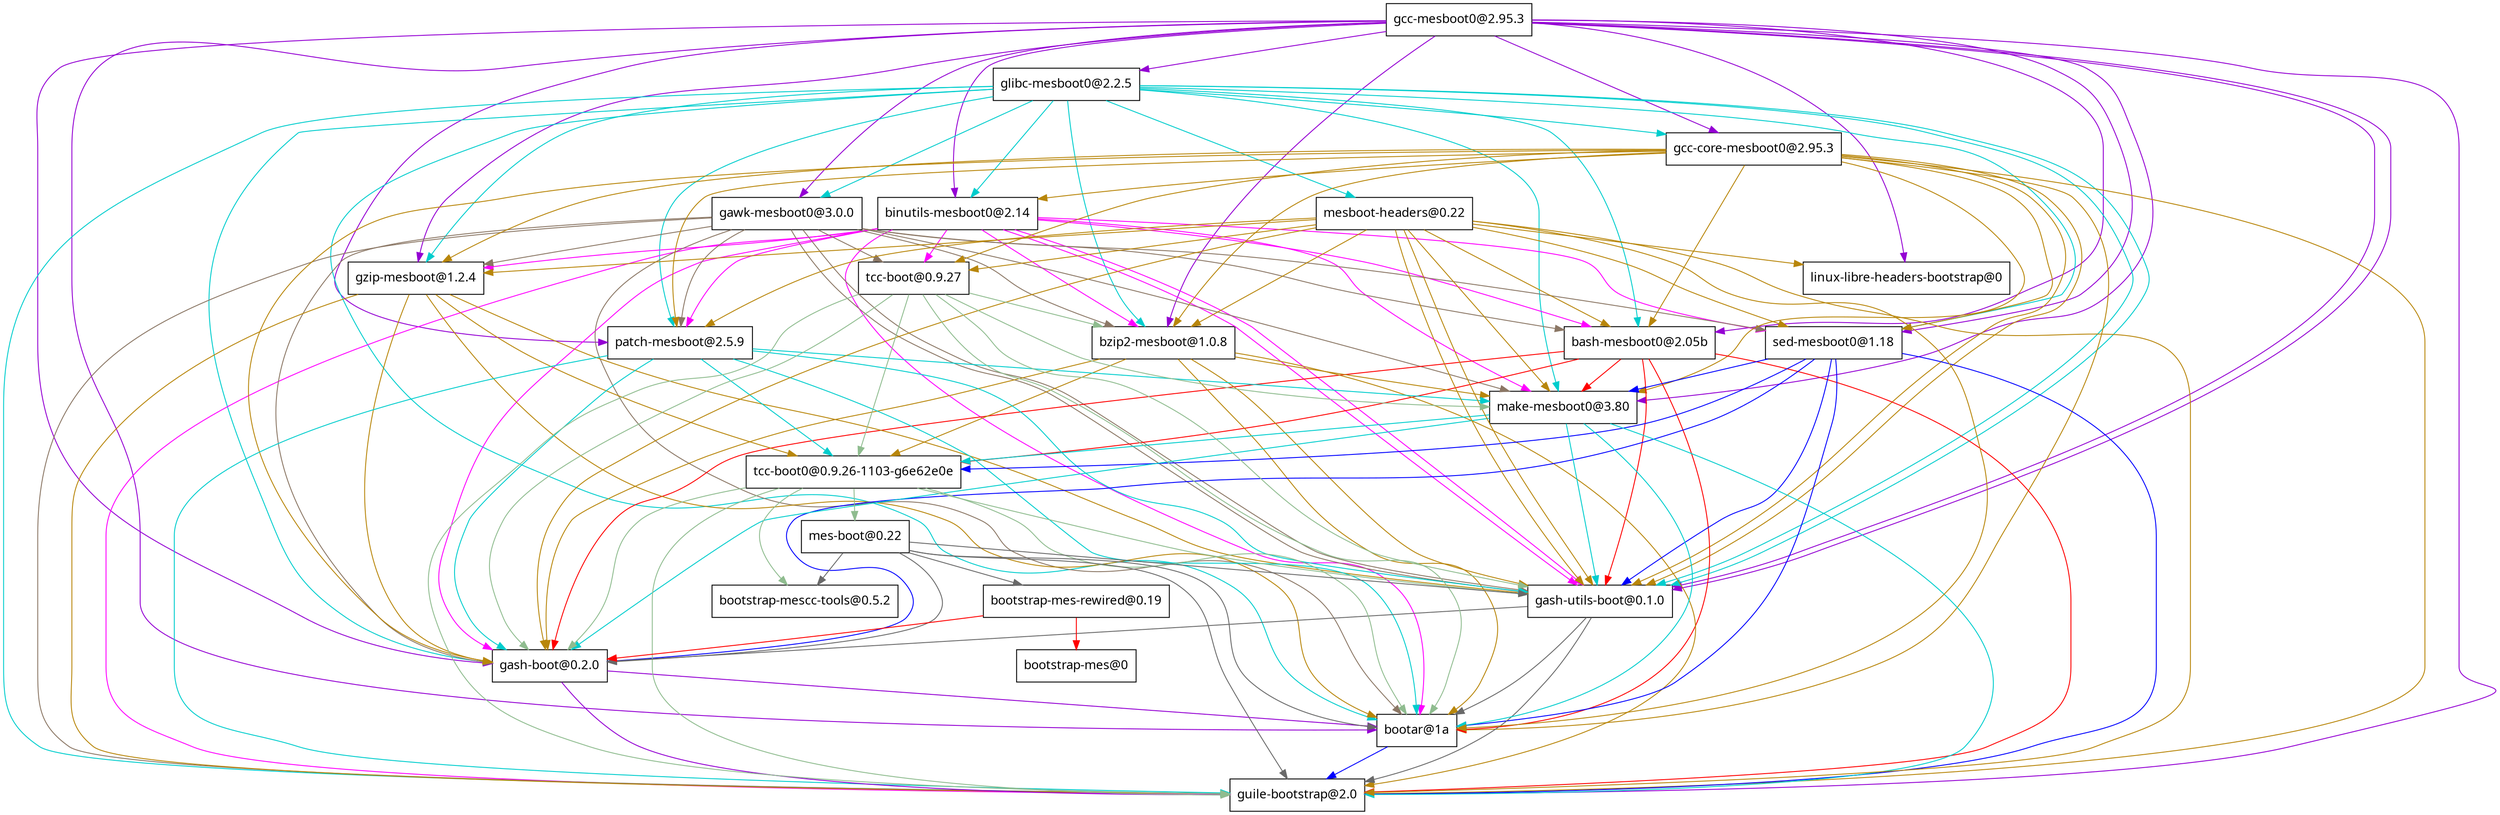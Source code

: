 digraph "Guix bag" {
  "/gnu/store/zwqc4awjng7d9dva8g5ij8zb2wlm0j8i-gcc-mesboot0-2.95.3.drv" [label = "gcc-mesboot0@2.95.3", shape = box, fontname = sans];
  "/gnu/store/zwqc4awjng7d9dva8g5ij8zb2wlm0j8i-gcc-mesboot0-2.95.3.drv" -> "/gnu/store/qcxkh76p6arpz2fn3gz27c8zh18j2xhj-glibc-mesboot0-2.2.5.drv" [color = darkviolet];
  "/gnu/store/zwqc4awjng7d9dva8g5ij8zb2wlm0j8i-gcc-mesboot0-2.95.3.drv" -> "/gnu/store/m1xqdcrf91ja5rn553c5hsn7rj2syylh-linux-libre-headers-bootstrap-0.drv" [color = darkviolet];
  "/gnu/store/zwqc4awjng7d9dva8g5ij8zb2wlm0j8i-gcc-mesboot0-2.95.3.drv" -> "/gnu/store/bc24g29nqcj6irm0dz1apaqykj9krdk1-binutils-mesboot0-2.14.drv" [color = darkviolet];
  "/gnu/store/zwqc4awjng7d9dva8g5ij8zb2wlm0j8i-gcc-mesboot0-2.95.3.drv" -> "/gnu/store/3majp7af2jgqfzgy8x85z0ssys3i4p7a-gawk-mesboot0-3.0.0.drv" [color = darkviolet];
  "/gnu/store/zwqc4awjng7d9dva8g5ij8zb2wlm0j8i-gcc-mesboot0-2.95.3.drv" -> "/gnu/store/wndqy7i5spf4mpx679m1w9rf9cndspkw-gcc-core-mesboot0-2.95.3.drv" [color = darkviolet];
  "/gnu/store/zwqc4awjng7d9dva8g5ij8zb2wlm0j8i-gcc-mesboot0-2.95.3.drv" -> "/gnu/store/saanrlv4pmfm923rcvrj2m1dzgnpbfk7-bash-mesboot0-2.05b.drv" [color = darkviolet];
  "/gnu/store/zwqc4awjng7d9dva8g5ij8zb2wlm0j8i-gcc-mesboot0-2.95.3.drv" -> "/gnu/store/m8mjyzp5682ywn3y3d5apchg5vrfa23l-bzip2-mesboot-1.0.8.drv" [color = darkviolet];
  "/gnu/store/zwqc4awjng7d9dva8g5ij8zb2wlm0j8i-gcc-mesboot0-2.95.3.drv" -> "/gnu/store/w810h2k7i788cd09g5vmzgg55kcqih1k-gzip-mesboot-1.2.4.drv" [color = darkviolet];
  "/gnu/store/zwqc4awjng7d9dva8g5ij8zb2wlm0j8i-gcc-mesboot0-2.95.3.drv" -> "/gnu/store/30aqah1ks5fakb4p165qdcqbmihmlbli-patch-mesboot-2.5.9.drv" [color = darkviolet];
  "/gnu/store/zwqc4awjng7d9dva8g5ij8zb2wlm0j8i-gcc-mesboot0-2.95.3.drv" -> "/gnu/store/h1lig50sx2ay2gn31jnv4ynlc15cxswl-sed-mesboot0-1.18.drv" [color = darkviolet];
  "/gnu/store/zwqc4awjng7d9dva8g5ij8zb2wlm0j8i-gcc-mesboot0-2.95.3.drv" -> "/gnu/store/im6ipgs4w2bgy4mhv7j59721dm39c881-gash-utils-boot-0.1.0.drv" [color = darkviolet];
  "/gnu/store/zwqc4awjng7d9dva8g5ij8zb2wlm0j8i-gcc-mesboot0-2.95.3.drv" -> "/gnu/store/xd2plz0yc26r715m2n3s58bkd8a5lz67-make-mesboot0-3.80.drv" [color = darkviolet];
  "/gnu/store/zwqc4awjng7d9dva8g5ij8zb2wlm0j8i-gcc-mesboot0-2.95.3.drv" -> "/gnu/store/l4mf9hkmlsif7hg5j65jdj4awbbymj9d-gash-boot-0.2.0.drv" [color = darkviolet];
  "/gnu/store/zwqc4awjng7d9dva8g5ij8zb2wlm0j8i-gcc-mesboot0-2.95.3.drv" -> "/gnu/store/im6ipgs4w2bgy4mhv7j59721dm39c881-gash-utils-boot-0.1.0.drv" [color = darkviolet];
  "/gnu/store/zwqc4awjng7d9dva8g5ij8zb2wlm0j8i-gcc-mesboot0-2.95.3.drv" -> "/gnu/store/g1bj43gdjfasvhlvrsrzijrfysnnni8l-bootar-1a.drv" [color = darkviolet];
  "/gnu/store/zwqc4awjng7d9dva8g5ij8zb2wlm0j8i-gcc-mesboot0-2.95.3.drv" -> "/gnu/store/d7qzfl2j0qrdqifhx37as1xldbxsb1hj-guile-bootstrap-2.0.drv" [color = darkviolet];
  "/gnu/store/qcxkh76p6arpz2fn3gz27c8zh18j2xhj-glibc-mesboot0-2.2.5.drv" [label = "glibc-mesboot0@2.2.5", shape = box, fontname = sans];
  "/gnu/store/qcxkh76p6arpz2fn3gz27c8zh18j2xhj-glibc-mesboot0-2.2.5.drv" -> "/gnu/store/v8l1anpr7x6qrl77v1k0rcp87md3hi78-mesboot-headers-0.22.drv" [color = cyan3];
  "/gnu/store/qcxkh76p6arpz2fn3gz27c8zh18j2xhj-glibc-mesboot0-2.2.5.drv" -> "/gnu/store/bc24g29nqcj6irm0dz1apaqykj9krdk1-binutils-mesboot0-2.14.drv" [color = cyan3];
  "/gnu/store/qcxkh76p6arpz2fn3gz27c8zh18j2xhj-glibc-mesboot0-2.2.5.drv" -> "/gnu/store/3majp7af2jgqfzgy8x85z0ssys3i4p7a-gawk-mesboot0-3.0.0.drv" [color = cyan3];
  "/gnu/store/qcxkh76p6arpz2fn3gz27c8zh18j2xhj-glibc-mesboot0-2.2.5.drv" -> "/gnu/store/wndqy7i5spf4mpx679m1w9rf9cndspkw-gcc-core-mesboot0-2.95.3.drv" [color = cyan3];
  "/gnu/store/qcxkh76p6arpz2fn3gz27c8zh18j2xhj-glibc-mesboot0-2.2.5.drv" -> "/gnu/store/saanrlv4pmfm923rcvrj2m1dzgnpbfk7-bash-mesboot0-2.05b.drv" [color = cyan3];
  "/gnu/store/qcxkh76p6arpz2fn3gz27c8zh18j2xhj-glibc-mesboot0-2.2.5.drv" -> "/gnu/store/m8mjyzp5682ywn3y3d5apchg5vrfa23l-bzip2-mesboot-1.0.8.drv" [color = cyan3];
  "/gnu/store/qcxkh76p6arpz2fn3gz27c8zh18j2xhj-glibc-mesboot0-2.2.5.drv" -> "/gnu/store/w810h2k7i788cd09g5vmzgg55kcqih1k-gzip-mesboot-1.2.4.drv" [color = cyan3];
  "/gnu/store/qcxkh76p6arpz2fn3gz27c8zh18j2xhj-glibc-mesboot0-2.2.5.drv" -> "/gnu/store/30aqah1ks5fakb4p165qdcqbmihmlbli-patch-mesboot-2.5.9.drv" [color = cyan3];
  "/gnu/store/qcxkh76p6arpz2fn3gz27c8zh18j2xhj-glibc-mesboot0-2.2.5.drv" -> "/gnu/store/h1lig50sx2ay2gn31jnv4ynlc15cxswl-sed-mesboot0-1.18.drv" [color = cyan3];
  "/gnu/store/qcxkh76p6arpz2fn3gz27c8zh18j2xhj-glibc-mesboot0-2.2.5.drv" -> "/gnu/store/im6ipgs4w2bgy4mhv7j59721dm39c881-gash-utils-boot-0.1.0.drv" [color = cyan3];
  "/gnu/store/qcxkh76p6arpz2fn3gz27c8zh18j2xhj-glibc-mesboot0-2.2.5.drv" -> "/gnu/store/xd2plz0yc26r715m2n3s58bkd8a5lz67-make-mesboot0-3.80.drv" [color = cyan3];
  "/gnu/store/qcxkh76p6arpz2fn3gz27c8zh18j2xhj-glibc-mesboot0-2.2.5.drv" -> "/gnu/store/l4mf9hkmlsif7hg5j65jdj4awbbymj9d-gash-boot-0.2.0.drv" [color = cyan3];
  "/gnu/store/qcxkh76p6arpz2fn3gz27c8zh18j2xhj-glibc-mesboot0-2.2.5.drv" -> "/gnu/store/im6ipgs4w2bgy4mhv7j59721dm39c881-gash-utils-boot-0.1.0.drv" [color = cyan3];
  "/gnu/store/qcxkh76p6arpz2fn3gz27c8zh18j2xhj-glibc-mesboot0-2.2.5.drv" -> "/gnu/store/g1bj43gdjfasvhlvrsrzijrfysnnni8l-bootar-1a.drv" [color = cyan3];
  "/gnu/store/qcxkh76p6arpz2fn3gz27c8zh18j2xhj-glibc-mesboot0-2.2.5.drv" -> "/gnu/store/d7qzfl2j0qrdqifhx37as1xldbxsb1hj-guile-bootstrap-2.0.drv" [color = cyan3];
  "/gnu/store/v8l1anpr7x6qrl77v1k0rcp87md3hi78-mesboot-headers-0.22.drv" [label = "mesboot-headers@0.22", shape = box, fontname = sans];
  "/gnu/store/v8l1anpr7x6qrl77v1k0rcp87md3hi78-mesboot-headers-0.22.drv" -> "/gnu/store/m1xqdcrf91ja5rn553c5hsn7rj2syylh-linux-libre-headers-bootstrap-0.drv" [color = darkgoldenrod];
  "/gnu/store/v8l1anpr7x6qrl77v1k0rcp87md3hi78-mesboot-headers-0.22.drv" -> "/gnu/store/saanrlv4pmfm923rcvrj2m1dzgnpbfk7-bash-mesboot0-2.05b.drv" [color = darkgoldenrod];
  "/gnu/store/v8l1anpr7x6qrl77v1k0rcp87md3hi78-mesboot-headers-0.22.drv" -> "/gnu/store/m8mjyzp5682ywn3y3d5apchg5vrfa23l-bzip2-mesboot-1.0.8.drv" [color = darkgoldenrod];
  "/gnu/store/v8l1anpr7x6qrl77v1k0rcp87md3hi78-mesboot-headers-0.22.drv" -> "/gnu/store/w810h2k7i788cd09g5vmzgg55kcqih1k-gzip-mesboot-1.2.4.drv" [color = darkgoldenrod];
  "/gnu/store/v8l1anpr7x6qrl77v1k0rcp87md3hi78-mesboot-headers-0.22.drv" -> "/gnu/store/30aqah1ks5fakb4p165qdcqbmihmlbli-patch-mesboot-2.5.9.drv" [color = darkgoldenrod];
  "/gnu/store/v8l1anpr7x6qrl77v1k0rcp87md3hi78-mesboot-headers-0.22.drv" -> "/gnu/store/h1lig50sx2ay2gn31jnv4ynlc15cxswl-sed-mesboot0-1.18.drv" [color = darkgoldenrod];
  "/gnu/store/v8l1anpr7x6qrl77v1k0rcp87md3hi78-mesboot-headers-0.22.drv" -> "/gnu/store/im6ipgs4w2bgy4mhv7j59721dm39c881-gash-utils-boot-0.1.0.drv" [color = darkgoldenrod];
  "/gnu/store/v8l1anpr7x6qrl77v1k0rcp87md3hi78-mesboot-headers-0.22.drv" -> "/gnu/store/9phckcrsiy6pm6m4lmkriaz5a4ymqmnz-tcc-boot-0.9.27.drv" [color = darkgoldenrod];
  "/gnu/store/v8l1anpr7x6qrl77v1k0rcp87md3hi78-mesboot-headers-0.22.drv" -> "/gnu/store/xd2plz0yc26r715m2n3s58bkd8a5lz67-make-mesboot0-3.80.drv" [color = darkgoldenrod];
  "/gnu/store/v8l1anpr7x6qrl77v1k0rcp87md3hi78-mesboot-headers-0.22.drv" -> "/gnu/store/l4mf9hkmlsif7hg5j65jdj4awbbymj9d-gash-boot-0.2.0.drv" [color = darkgoldenrod];
  "/gnu/store/v8l1anpr7x6qrl77v1k0rcp87md3hi78-mesboot-headers-0.22.drv" -> "/gnu/store/im6ipgs4w2bgy4mhv7j59721dm39c881-gash-utils-boot-0.1.0.drv" [color = darkgoldenrod];
  "/gnu/store/v8l1anpr7x6qrl77v1k0rcp87md3hi78-mesboot-headers-0.22.drv" -> "/gnu/store/g1bj43gdjfasvhlvrsrzijrfysnnni8l-bootar-1a.drv" [color = darkgoldenrod];
  "/gnu/store/v8l1anpr7x6qrl77v1k0rcp87md3hi78-mesboot-headers-0.22.drv" -> "/gnu/store/d7qzfl2j0qrdqifhx37as1xldbxsb1hj-guile-bootstrap-2.0.drv" [color = darkgoldenrod];
  "/gnu/store/m1xqdcrf91ja5rn553c5hsn7rj2syylh-linux-libre-headers-bootstrap-0.drv" [label = "linux-libre-headers-bootstrap@0", shape = box, fontname = sans];
  "/gnu/store/saanrlv4pmfm923rcvrj2m1dzgnpbfk7-bash-mesboot0-2.05b.drv" [label = "bash-mesboot0@2.05b", shape = box, fontname = sans];
  "/gnu/store/saanrlv4pmfm923rcvrj2m1dzgnpbfk7-bash-mesboot0-2.05b.drv" -> "/gnu/store/xd2plz0yc26r715m2n3s58bkd8a5lz67-make-mesboot0-3.80.drv" [color = red];
  "/gnu/store/saanrlv4pmfm923rcvrj2m1dzgnpbfk7-bash-mesboot0-2.05b.drv" -> "/gnu/store/k0nzsibxmvv5vwx833b2jy0l2fqlyifh-tcc-boot0-0.9.26-1103-g6e62e0e.drv" [color = red];
  "/gnu/store/saanrlv4pmfm923rcvrj2m1dzgnpbfk7-bash-mesboot0-2.05b.drv" -> "/gnu/store/l4mf9hkmlsif7hg5j65jdj4awbbymj9d-gash-boot-0.2.0.drv" [color = red];
  "/gnu/store/saanrlv4pmfm923rcvrj2m1dzgnpbfk7-bash-mesboot0-2.05b.drv" -> "/gnu/store/im6ipgs4w2bgy4mhv7j59721dm39c881-gash-utils-boot-0.1.0.drv" [color = red];
  "/gnu/store/saanrlv4pmfm923rcvrj2m1dzgnpbfk7-bash-mesboot0-2.05b.drv" -> "/gnu/store/g1bj43gdjfasvhlvrsrzijrfysnnni8l-bootar-1a.drv" [color = red];
  "/gnu/store/saanrlv4pmfm923rcvrj2m1dzgnpbfk7-bash-mesboot0-2.05b.drv" -> "/gnu/store/d7qzfl2j0qrdqifhx37as1xldbxsb1hj-guile-bootstrap-2.0.drv" [color = red];
  "/gnu/store/xd2plz0yc26r715m2n3s58bkd8a5lz67-make-mesboot0-3.80.drv" [label = "make-mesboot0@3.80", shape = box, fontname = sans];
  "/gnu/store/xd2plz0yc26r715m2n3s58bkd8a5lz67-make-mesboot0-3.80.drv" -> "/gnu/store/k0nzsibxmvv5vwx833b2jy0l2fqlyifh-tcc-boot0-0.9.26-1103-g6e62e0e.drv" [color = cyan3];
  "/gnu/store/xd2plz0yc26r715m2n3s58bkd8a5lz67-make-mesboot0-3.80.drv" -> "/gnu/store/l4mf9hkmlsif7hg5j65jdj4awbbymj9d-gash-boot-0.2.0.drv" [color = cyan3];
  "/gnu/store/xd2plz0yc26r715m2n3s58bkd8a5lz67-make-mesboot0-3.80.drv" -> "/gnu/store/im6ipgs4w2bgy4mhv7j59721dm39c881-gash-utils-boot-0.1.0.drv" [color = cyan3];
  "/gnu/store/xd2plz0yc26r715m2n3s58bkd8a5lz67-make-mesboot0-3.80.drv" -> "/gnu/store/g1bj43gdjfasvhlvrsrzijrfysnnni8l-bootar-1a.drv" [color = cyan3];
  "/gnu/store/xd2plz0yc26r715m2n3s58bkd8a5lz67-make-mesboot0-3.80.drv" -> "/gnu/store/d7qzfl2j0qrdqifhx37as1xldbxsb1hj-guile-bootstrap-2.0.drv" [color = cyan3];
  "/gnu/store/k0nzsibxmvv5vwx833b2jy0l2fqlyifh-tcc-boot0-0.9.26-1103-g6e62e0e.drv" [label = "tcc-boot0@0.9.26-1103-g6e62e0e", shape = box, fontname = sans];
  "/gnu/store/k0nzsibxmvv5vwx833b2jy0l2fqlyifh-tcc-boot0-0.9.26-1103-g6e62e0e.drv" -> "/gnu/store/q3figbhv3yws5g8q85vkxpahxj8cxijd-mes-boot-0.22.drv" [color = darkseagreen];
  "/gnu/store/k0nzsibxmvv5vwx833b2jy0l2fqlyifh-tcc-boot0-0.9.26-1103-g6e62e0e.drv" -> "/gnu/store/xbqm5d1gpivyz71zhpk4nn84cbs1ymcx-bootstrap-mescc-tools-0.5.2.drv" [color = darkseagreen];
  "/gnu/store/k0nzsibxmvv5vwx833b2jy0l2fqlyifh-tcc-boot0-0.9.26-1103-g6e62e0e.drv" -> "/gnu/store/l4mf9hkmlsif7hg5j65jdj4awbbymj9d-gash-boot-0.2.0.drv" [color = darkseagreen];
  "/gnu/store/k0nzsibxmvv5vwx833b2jy0l2fqlyifh-tcc-boot0-0.9.26-1103-g6e62e0e.drv" -> "/gnu/store/im6ipgs4w2bgy4mhv7j59721dm39c881-gash-utils-boot-0.1.0.drv" [color = darkseagreen];
  "/gnu/store/k0nzsibxmvv5vwx833b2jy0l2fqlyifh-tcc-boot0-0.9.26-1103-g6e62e0e.drv" -> "/gnu/store/g1bj43gdjfasvhlvrsrzijrfysnnni8l-bootar-1a.drv" [color = darkseagreen];
  "/gnu/store/k0nzsibxmvv5vwx833b2jy0l2fqlyifh-tcc-boot0-0.9.26-1103-g6e62e0e.drv" -> "/gnu/store/d7qzfl2j0qrdqifhx37as1xldbxsb1hj-guile-bootstrap-2.0.drv" [color = darkseagreen];
  "/gnu/store/q3figbhv3yws5g8q85vkxpahxj8cxijd-mes-boot-0.22.drv" [label = "mes-boot@0.22", shape = box, fontname = sans];
  "/gnu/store/q3figbhv3yws5g8q85vkxpahxj8cxijd-mes-boot-0.22.drv" -> "/gnu/store/34hiyrwqa37w8vk1xws3ppyyv8y6rxkv-bootstrap-mes-rewired-0.19.drv" [color = dimgrey];
  "/gnu/store/q3figbhv3yws5g8q85vkxpahxj8cxijd-mes-boot-0.22.drv" -> "/gnu/store/xbqm5d1gpivyz71zhpk4nn84cbs1ymcx-bootstrap-mescc-tools-0.5.2.drv" [color = dimgrey];
  "/gnu/store/q3figbhv3yws5g8q85vkxpahxj8cxijd-mes-boot-0.22.drv" -> "/gnu/store/l4mf9hkmlsif7hg5j65jdj4awbbymj9d-gash-boot-0.2.0.drv" [color = dimgrey];
  "/gnu/store/q3figbhv3yws5g8q85vkxpahxj8cxijd-mes-boot-0.22.drv" -> "/gnu/store/im6ipgs4w2bgy4mhv7j59721dm39c881-gash-utils-boot-0.1.0.drv" [color = dimgrey];
  "/gnu/store/q3figbhv3yws5g8q85vkxpahxj8cxijd-mes-boot-0.22.drv" -> "/gnu/store/g1bj43gdjfasvhlvrsrzijrfysnnni8l-bootar-1a.drv" [color = dimgrey];
  "/gnu/store/q3figbhv3yws5g8q85vkxpahxj8cxijd-mes-boot-0.22.drv" -> "/gnu/store/d7qzfl2j0qrdqifhx37as1xldbxsb1hj-guile-bootstrap-2.0.drv" [color = dimgrey];
  "/gnu/store/34hiyrwqa37w8vk1xws3ppyyv8y6rxkv-bootstrap-mes-rewired-0.19.drv" [label = "bootstrap-mes-rewired@0.19", shape = box, fontname = sans];
  "/gnu/store/34hiyrwqa37w8vk1xws3ppyyv8y6rxkv-bootstrap-mes-rewired-0.19.drv" -> "/gnu/store/c56m6x4w44lxm3h3gr9v1p08r959ryh3-bootstrap-mes-0.drv" [color = red];
  "/gnu/store/34hiyrwqa37w8vk1xws3ppyyv8y6rxkv-bootstrap-mes-rewired-0.19.drv" -> "/gnu/store/l4mf9hkmlsif7hg5j65jdj4awbbymj9d-gash-boot-0.2.0.drv" [color = red];
  "/gnu/store/c56m6x4w44lxm3h3gr9v1p08r959ryh3-bootstrap-mes-0.drv" [label = "bootstrap-mes@0", shape = box, fontname = sans];
  "/gnu/store/l4mf9hkmlsif7hg5j65jdj4awbbymj9d-gash-boot-0.2.0.drv" [label = "gash-boot@0.2.0", shape = box, fontname = sans];
  "/gnu/store/l4mf9hkmlsif7hg5j65jdj4awbbymj9d-gash-boot-0.2.0.drv" -> "/gnu/store/g1bj43gdjfasvhlvrsrzijrfysnnni8l-bootar-1a.drv" [color = darkviolet];
  "/gnu/store/l4mf9hkmlsif7hg5j65jdj4awbbymj9d-gash-boot-0.2.0.drv" -> "/gnu/store/d7qzfl2j0qrdqifhx37as1xldbxsb1hj-guile-bootstrap-2.0.drv" [color = darkviolet];
  "/gnu/store/g1bj43gdjfasvhlvrsrzijrfysnnni8l-bootar-1a.drv" [label = "bootar@1a", shape = box, fontname = sans];
  "/gnu/store/g1bj43gdjfasvhlvrsrzijrfysnnni8l-bootar-1a.drv" -> "/gnu/store/d7qzfl2j0qrdqifhx37as1xldbxsb1hj-guile-bootstrap-2.0.drv" [color = blue];
  "/gnu/store/d7qzfl2j0qrdqifhx37as1xldbxsb1hj-guile-bootstrap-2.0.drv" [label = "guile-bootstrap@2.0", shape = box, fontname = sans];
  "/gnu/store/xbqm5d1gpivyz71zhpk4nn84cbs1ymcx-bootstrap-mescc-tools-0.5.2.drv" [label = "bootstrap-mescc-tools@0.5.2", shape = box, fontname = sans];
  "/gnu/store/im6ipgs4w2bgy4mhv7j59721dm39c881-gash-utils-boot-0.1.0.drv" [label = "gash-utils-boot@0.1.0", shape = box, fontname = sans];
  "/gnu/store/im6ipgs4w2bgy4mhv7j59721dm39c881-gash-utils-boot-0.1.0.drv" -> "/gnu/store/g1bj43gdjfasvhlvrsrzijrfysnnni8l-bootar-1a.drv" [color = dimgrey];
  "/gnu/store/im6ipgs4w2bgy4mhv7j59721dm39c881-gash-utils-boot-0.1.0.drv" -> "/gnu/store/l4mf9hkmlsif7hg5j65jdj4awbbymj9d-gash-boot-0.2.0.drv" [color = dimgrey];
  "/gnu/store/im6ipgs4w2bgy4mhv7j59721dm39c881-gash-utils-boot-0.1.0.drv" -> "/gnu/store/d7qzfl2j0qrdqifhx37as1xldbxsb1hj-guile-bootstrap-2.0.drv" [color = dimgrey];
  "/gnu/store/m8mjyzp5682ywn3y3d5apchg5vrfa23l-bzip2-mesboot-1.0.8.drv" [label = "bzip2-mesboot@1.0.8", shape = box, fontname = sans];
  "/gnu/store/m8mjyzp5682ywn3y3d5apchg5vrfa23l-bzip2-mesboot-1.0.8.drv" -> "/gnu/store/xd2plz0yc26r715m2n3s58bkd8a5lz67-make-mesboot0-3.80.drv" [color = darkgoldenrod];
  "/gnu/store/m8mjyzp5682ywn3y3d5apchg5vrfa23l-bzip2-mesboot-1.0.8.drv" -> "/gnu/store/k0nzsibxmvv5vwx833b2jy0l2fqlyifh-tcc-boot0-0.9.26-1103-g6e62e0e.drv" [color = darkgoldenrod];
  "/gnu/store/m8mjyzp5682ywn3y3d5apchg5vrfa23l-bzip2-mesboot-1.0.8.drv" -> "/gnu/store/l4mf9hkmlsif7hg5j65jdj4awbbymj9d-gash-boot-0.2.0.drv" [color = darkgoldenrod];
  "/gnu/store/m8mjyzp5682ywn3y3d5apchg5vrfa23l-bzip2-mesboot-1.0.8.drv" -> "/gnu/store/im6ipgs4w2bgy4mhv7j59721dm39c881-gash-utils-boot-0.1.0.drv" [color = darkgoldenrod];
  "/gnu/store/m8mjyzp5682ywn3y3d5apchg5vrfa23l-bzip2-mesboot-1.0.8.drv" -> "/gnu/store/g1bj43gdjfasvhlvrsrzijrfysnnni8l-bootar-1a.drv" [color = darkgoldenrod];
  "/gnu/store/m8mjyzp5682ywn3y3d5apchg5vrfa23l-bzip2-mesboot-1.0.8.drv" -> "/gnu/store/d7qzfl2j0qrdqifhx37as1xldbxsb1hj-guile-bootstrap-2.0.drv" [color = darkgoldenrod];
  "/gnu/store/w810h2k7i788cd09g5vmzgg55kcqih1k-gzip-mesboot-1.2.4.drv" [label = "gzip-mesboot@1.2.4", shape = box, fontname = sans];
  "/gnu/store/w810h2k7i788cd09g5vmzgg55kcqih1k-gzip-mesboot-1.2.4.drv" -> "/gnu/store/k0nzsibxmvv5vwx833b2jy0l2fqlyifh-tcc-boot0-0.9.26-1103-g6e62e0e.drv" [color = darkgoldenrod];
  "/gnu/store/w810h2k7i788cd09g5vmzgg55kcqih1k-gzip-mesboot-1.2.4.drv" -> "/gnu/store/l4mf9hkmlsif7hg5j65jdj4awbbymj9d-gash-boot-0.2.0.drv" [color = darkgoldenrod];
  "/gnu/store/w810h2k7i788cd09g5vmzgg55kcqih1k-gzip-mesboot-1.2.4.drv" -> "/gnu/store/im6ipgs4w2bgy4mhv7j59721dm39c881-gash-utils-boot-0.1.0.drv" [color = darkgoldenrod];
  "/gnu/store/w810h2k7i788cd09g5vmzgg55kcqih1k-gzip-mesboot-1.2.4.drv" -> "/gnu/store/g1bj43gdjfasvhlvrsrzijrfysnnni8l-bootar-1a.drv" [color = darkgoldenrod];
  "/gnu/store/w810h2k7i788cd09g5vmzgg55kcqih1k-gzip-mesboot-1.2.4.drv" -> "/gnu/store/d7qzfl2j0qrdqifhx37as1xldbxsb1hj-guile-bootstrap-2.0.drv" [color = darkgoldenrod];
  "/gnu/store/30aqah1ks5fakb4p165qdcqbmihmlbli-patch-mesboot-2.5.9.drv" [label = "patch-mesboot@2.5.9", shape = box, fontname = sans];
  "/gnu/store/30aqah1ks5fakb4p165qdcqbmihmlbli-patch-mesboot-2.5.9.drv" -> "/gnu/store/xd2plz0yc26r715m2n3s58bkd8a5lz67-make-mesboot0-3.80.drv" [color = cyan3];
  "/gnu/store/30aqah1ks5fakb4p165qdcqbmihmlbli-patch-mesboot-2.5.9.drv" -> "/gnu/store/k0nzsibxmvv5vwx833b2jy0l2fqlyifh-tcc-boot0-0.9.26-1103-g6e62e0e.drv" [color = cyan3];
  "/gnu/store/30aqah1ks5fakb4p165qdcqbmihmlbli-patch-mesboot-2.5.9.drv" -> "/gnu/store/l4mf9hkmlsif7hg5j65jdj4awbbymj9d-gash-boot-0.2.0.drv" [color = cyan3];
  "/gnu/store/30aqah1ks5fakb4p165qdcqbmihmlbli-patch-mesboot-2.5.9.drv" -> "/gnu/store/im6ipgs4w2bgy4mhv7j59721dm39c881-gash-utils-boot-0.1.0.drv" [color = cyan3];
  "/gnu/store/30aqah1ks5fakb4p165qdcqbmihmlbli-patch-mesboot-2.5.9.drv" -> "/gnu/store/g1bj43gdjfasvhlvrsrzijrfysnnni8l-bootar-1a.drv" [color = cyan3];
  "/gnu/store/30aqah1ks5fakb4p165qdcqbmihmlbli-patch-mesboot-2.5.9.drv" -> "/gnu/store/d7qzfl2j0qrdqifhx37as1xldbxsb1hj-guile-bootstrap-2.0.drv" [color = cyan3];
  "/gnu/store/h1lig50sx2ay2gn31jnv4ynlc15cxswl-sed-mesboot0-1.18.drv" [label = "sed-mesboot0@1.18", shape = box, fontname = sans];
  "/gnu/store/h1lig50sx2ay2gn31jnv4ynlc15cxswl-sed-mesboot0-1.18.drv" -> "/gnu/store/xd2plz0yc26r715m2n3s58bkd8a5lz67-make-mesboot0-3.80.drv" [color = blue];
  "/gnu/store/h1lig50sx2ay2gn31jnv4ynlc15cxswl-sed-mesboot0-1.18.drv" -> "/gnu/store/k0nzsibxmvv5vwx833b2jy0l2fqlyifh-tcc-boot0-0.9.26-1103-g6e62e0e.drv" [color = blue];
  "/gnu/store/h1lig50sx2ay2gn31jnv4ynlc15cxswl-sed-mesboot0-1.18.drv" -> "/gnu/store/l4mf9hkmlsif7hg5j65jdj4awbbymj9d-gash-boot-0.2.0.drv" [color = blue];
  "/gnu/store/h1lig50sx2ay2gn31jnv4ynlc15cxswl-sed-mesboot0-1.18.drv" -> "/gnu/store/im6ipgs4w2bgy4mhv7j59721dm39c881-gash-utils-boot-0.1.0.drv" [color = blue];
  "/gnu/store/h1lig50sx2ay2gn31jnv4ynlc15cxswl-sed-mesboot0-1.18.drv" -> "/gnu/store/g1bj43gdjfasvhlvrsrzijrfysnnni8l-bootar-1a.drv" [color = blue];
  "/gnu/store/h1lig50sx2ay2gn31jnv4ynlc15cxswl-sed-mesboot0-1.18.drv" -> "/gnu/store/d7qzfl2j0qrdqifhx37as1xldbxsb1hj-guile-bootstrap-2.0.drv" [color = blue];
  "/gnu/store/9phckcrsiy6pm6m4lmkriaz5a4ymqmnz-tcc-boot-0.9.27.drv" [label = "tcc-boot@0.9.27", shape = box, fontname = sans];
  "/gnu/store/9phckcrsiy6pm6m4lmkriaz5a4ymqmnz-tcc-boot-0.9.27.drv" -> "/gnu/store/m8mjyzp5682ywn3y3d5apchg5vrfa23l-bzip2-mesboot-1.0.8.drv" [color = darkseagreen];
  "/gnu/store/9phckcrsiy6pm6m4lmkriaz5a4ymqmnz-tcc-boot-0.9.27.drv" -> "/gnu/store/xd2plz0yc26r715m2n3s58bkd8a5lz67-make-mesboot0-3.80.drv" [color = darkseagreen];
  "/gnu/store/9phckcrsiy6pm6m4lmkriaz5a4ymqmnz-tcc-boot-0.9.27.drv" -> "/gnu/store/k0nzsibxmvv5vwx833b2jy0l2fqlyifh-tcc-boot0-0.9.26-1103-g6e62e0e.drv" [color = darkseagreen];
  "/gnu/store/9phckcrsiy6pm6m4lmkriaz5a4ymqmnz-tcc-boot-0.9.27.drv" -> "/gnu/store/l4mf9hkmlsif7hg5j65jdj4awbbymj9d-gash-boot-0.2.0.drv" [color = darkseagreen];
  "/gnu/store/9phckcrsiy6pm6m4lmkriaz5a4ymqmnz-tcc-boot-0.9.27.drv" -> "/gnu/store/im6ipgs4w2bgy4mhv7j59721dm39c881-gash-utils-boot-0.1.0.drv" [color = darkseagreen];
  "/gnu/store/9phckcrsiy6pm6m4lmkriaz5a4ymqmnz-tcc-boot-0.9.27.drv" -> "/gnu/store/g1bj43gdjfasvhlvrsrzijrfysnnni8l-bootar-1a.drv" [color = darkseagreen];
  "/gnu/store/9phckcrsiy6pm6m4lmkriaz5a4ymqmnz-tcc-boot-0.9.27.drv" -> "/gnu/store/d7qzfl2j0qrdqifhx37as1xldbxsb1hj-guile-bootstrap-2.0.drv" [color = darkseagreen];
  "/gnu/store/bc24g29nqcj6irm0dz1apaqykj9krdk1-binutils-mesboot0-2.14.drv" [label = "binutils-mesboot0@2.14", shape = box, fontname = sans];
  "/gnu/store/bc24g29nqcj6irm0dz1apaqykj9krdk1-binutils-mesboot0-2.14.drv" -> "/gnu/store/saanrlv4pmfm923rcvrj2m1dzgnpbfk7-bash-mesboot0-2.05b.drv" [color = magenta];
  "/gnu/store/bc24g29nqcj6irm0dz1apaqykj9krdk1-binutils-mesboot0-2.14.drv" -> "/gnu/store/m8mjyzp5682ywn3y3d5apchg5vrfa23l-bzip2-mesboot-1.0.8.drv" [color = magenta];
  "/gnu/store/bc24g29nqcj6irm0dz1apaqykj9krdk1-binutils-mesboot0-2.14.drv" -> "/gnu/store/w810h2k7i788cd09g5vmzgg55kcqih1k-gzip-mesboot-1.2.4.drv" [color = magenta];
  "/gnu/store/bc24g29nqcj6irm0dz1apaqykj9krdk1-binutils-mesboot0-2.14.drv" -> "/gnu/store/30aqah1ks5fakb4p165qdcqbmihmlbli-patch-mesboot-2.5.9.drv" [color = magenta];
  "/gnu/store/bc24g29nqcj6irm0dz1apaqykj9krdk1-binutils-mesboot0-2.14.drv" -> "/gnu/store/h1lig50sx2ay2gn31jnv4ynlc15cxswl-sed-mesboot0-1.18.drv" [color = magenta];
  "/gnu/store/bc24g29nqcj6irm0dz1apaqykj9krdk1-binutils-mesboot0-2.14.drv" -> "/gnu/store/im6ipgs4w2bgy4mhv7j59721dm39c881-gash-utils-boot-0.1.0.drv" [color = magenta];
  "/gnu/store/bc24g29nqcj6irm0dz1apaqykj9krdk1-binutils-mesboot0-2.14.drv" -> "/gnu/store/9phckcrsiy6pm6m4lmkriaz5a4ymqmnz-tcc-boot-0.9.27.drv" [color = magenta];
  "/gnu/store/bc24g29nqcj6irm0dz1apaqykj9krdk1-binutils-mesboot0-2.14.drv" -> "/gnu/store/xd2plz0yc26r715m2n3s58bkd8a5lz67-make-mesboot0-3.80.drv" [color = magenta];
  "/gnu/store/bc24g29nqcj6irm0dz1apaqykj9krdk1-binutils-mesboot0-2.14.drv" -> "/gnu/store/l4mf9hkmlsif7hg5j65jdj4awbbymj9d-gash-boot-0.2.0.drv" [color = magenta];
  "/gnu/store/bc24g29nqcj6irm0dz1apaqykj9krdk1-binutils-mesboot0-2.14.drv" -> "/gnu/store/im6ipgs4w2bgy4mhv7j59721dm39c881-gash-utils-boot-0.1.0.drv" [color = magenta];
  "/gnu/store/bc24g29nqcj6irm0dz1apaqykj9krdk1-binutils-mesboot0-2.14.drv" -> "/gnu/store/g1bj43gdjfasvhlvrsrzijrfysnnni8l-bootar-1a.drv" [color = magenta];
  "/gnu/store/bc24g29nqcj6irm0dz1apaqykj9krdk1-binutils-mesboot0-2.14.drv" -> "/gnu/store/d7qzfl2j0qrdqifhx37as1xldbxsb1hj-guile-bootstrap-2.0.drv" [color = magenta];
  "/gnu/store/3majp7af2jgqfzgy8x85z0ssys3i4p7a-gawk-mesboot0-3.0.0.drv" [label = "gawk-mesboot0@3.0.0", shape = box, fontname = sans];
  "/gnu/store/3majp7af2jgqfzgy8x85z0ssys3i4p7a-gawk-mesboot0-3.0.0.drv" -> "/gnu/store/saanrlv4pmfm923rcvrj2m1dzgnpbfk7-bash-mesboot0-2.05b.drv" [color = peachpuff4];
  "/gnu/store/3majp7af2jgqfzgy8x85z0ssys3i4p7a-gawk-mesboot0-3.0.0.drv" -> "/gnu/store/m8mjyzp5682ywn3y3d5apchg5vrfa23l-bzip2-mesboot-1.0.8.drv" [color = peachpuff4];
  "/gnu/store/3majp7af2jgqfzgy8x85z0ssys3i4p7a-gawk-mesboot0-3.0.0.drv" -> "/gnu/store/w810h2k7i788cd09g5vmzgg55kcqih1k-gzip-mesboot-1.2.4.drv" [color = peachpuff4];
  "/gnu/store/3majp7af2jgqfzgy8x85z0ssys3i4p7a-gawk-mesboot0-3.0.0.drv" -> "/gnu/store/30aqah1ks5fakb4p165qdcqbmihmlbli-patch-mesboot-2.5.9.drv" [color = peachpuff4];
  "/gnu/store/3majp7af2jgqfzgy8x85z0ssys3i4p7a-gawk-mesboot0-3.0.0.drv" -> "/gnu/store/h1lig50sx2ay2gn31jnv4ynlc15cxswl-sed-mesboot0-1.18.drv" [color = peachpuff4];
  "/gnu/store/3majp7af2jgqfzgy8x85z0ssys3i4p7a-gawk-mesboot0-3.0.0.drv" -> "/gnu/store/im6ipgs4w2bgy4mhv7j59721dm39c881-gash-utils-boot-0.1.0.drv" [color = peachpuff4];
  "/gnu/store/3majp7af2jgqfzgy8x85z0ssys3i4p7a-gawk-mesboot0-3.0.0.drv" -> "/gnu/store/9phckcrsiy6pm6m4lmkriaz5a4ymqmnz-tcc-boot-0.9.27.drv" [color = peachpuff4];
  "/gnu/store/3majp7af2jgqfzgy8x85z0ssys3i4p7a-gawk-mesboot0-3.0.0.drv" -> "/gnu/store/xd2plz0yc26r715m2n3s58bkd8a5lz67-make-mesboot0-3.80.drv" [color = peachpuff4];
  "/gnu/store/3majp7af2jgqfzgy8x85z0ssys3i4p7a-gawk-mesboot0-3.0.0.drv" -> "/gnu/store/l4mf9hkmlsif7hg5j65jdj4awbbymj9d-gash-boot-0.2.0.drv" [color = peachpuff4];
  "/gnu/store/3majp7af2jgqfzgy8x85z0ssys3i4p7a-gawk-mesboot0-3.0.0.drv" -> "/gnu/store/im6ipgs4w2bgy4mhv7j59721dm39c881-gash-utils-boot-0.1.0.drv" [color = peachpuff4];
  "/gnu/store/3majp7af2jgqfzgy8x85z0ssys3i4p7a-gawk-mesboot0-3.0.0.drv" -> "/gnu/store/g1bj43gdjfasvhlvrsrzijrfysnnni8l-bootar-1a.drv" [color = peachpuff4];
  "/gnu/store/3majp7af2jgqfzgy8x85z0ssys3i4p7a-gawk-mesboot0-3.0.0.drv" -> "/gnu/store/d7qzfl2j0qrdqifhx37as1xldbxsb1hj-guile-bootstrap-2.0.drv" [color = peachpuff4];
  "/gnu/store/wndqy7i5spf4mpx679m1w9rf9cndspkw-gcc-core-mesboot0-2.95.3.drv" [label = "gcc-core-mesboot0@2.95.3", shape = box, fontname = sans];
  "/gnu/store/wndqy7i5spf4mpx679m1w9rf9cndspkw-gcc-core-mesboot0-2.95.3.drv" -> "/gnu/store/bc24g29nqcj6irm0dz1apaqykj9krdk1-binutils-mesboot0-2.14.drv" [color = darkgoldenrod];
  "/gnu/store/wndqy7i5spf4mpx679m1w9rf9cndspkw-gcc-core-mesboot0-2.95.3.drv" -> "/gnu/store/saanrlv4pmfm923rcvrj2m1dzgnpbfk7-bash-mesboot0-2.05b.drv" [color = darkgoldenrod];
  "/gnu/store/wndqy7i5spf4mpx679m1w9rf9cndspkw-gcc-core-mesboot0-2.95.3.drv" -> "/gnu/store/m8mjyzp5682ywn3y3d5apchg5vrfa23l-bzip2-mesboot-1.0.8.drv" [color = darkgoldenrod];
  "/gnu/store/wndqy7i5spf4mpx679m1w9rf9cndspkw-gcc-core-mesboot0-2.95.3.drv" -> "/gnu/store/w810h2k7i788cd09g5vmzgg55kcqih1k-gzip-mesboot-1.2.4.drv" [color = darkgoldenrod];
  "/gnu/store/wndqy7i5spf4mpx679m1w9rf9cndspkw-gcc-core-mesboot0-2.95.3.drv" -> "/gnu/store/30aqah1ks5fakb4p165qdcqbmihmlbli-patch-mesboot-2.5.9.drv" [color = darkgoldenrod];
  "/gnu/store/wndqy7i5spf4mpx679m1w9rf9cndspkw-gcc-core-mesboot0-2.95.3.drv" -> "/gnu/store/h1lig50sx2ay2gn31jnv4ynlc15cxswl-sed-mesboot0-1.18.drv" [color = darkgoldenrod];
  "/gnu/store/wndqy7i5spf4mpx679m1w9rf9cndspkw-gcc-core-mesboot0-2.95.3.drv" -> "/gnu/store/im6ipgs4w2bgy4mhv7j59721dm39c881-gash-utils-boot-0.1.0.drv" [color = darkgoldenrod];
  "/gnu/store/wndqy7i5spf4mpx679m1w9rf9cndspkw-gcc-core-mesboot0-2.95.3.drv" -> "/gnu/store/9phckcrsiy6pm6m4lmkriaz5a4ymqmnz-tcc-boot-0.9.27.drv" [color = darkgoldenrod];
  "/gnu/store/wndqy7i5spf4mpx679m1w9rf9cndspkw-gcc-core-mesboot0-2.95.3.drv" -> "/gnu/store/xd2plz0yc26r715m2n3s58bkd8a5lz67-make-mesboot0-3.80.drv" [color = darkgoldenrod];
  "/gnu/store/wndqy7i5spf4mpx679m1w9rf9cndspkw-gcc-core-mesboot0-2.95.3.drv" -> "/gnu/store/l4mf9hkmlsif7hg5j65jdj4awbbymj9d-gash-boot-0.2.0.drv" [color = darkgoldenrod];
  "/gnu/store/wndqy7i5spf4mpx679m1w9rf9cndspkw-gcc-core-mesboot0-2.95.3.drv" -> "/gnu/store/im6ipgs4w2bgy4mhv7j59721dm39c881-gash-utils-boot-0.1.0.drv" [color = darkgoldenrod];
  "/gnu/store/wndqy7i5spf4mpx679m1w9rf9cndspkw-gcc-core-mesboot0-2.95.3.drv" -> "/gnu/store/g1bj43gdjfasvhlvrsrzijrfysnnni8l-bootar-1a.drv" [color = darkgoldenrod];
  "/gnu/store/wndqy7i5spf4mpx679m1w9rf9cndspkw-gcc-core-mesboot0-2.95.3.drv" -> "/gnu/store/d7qzfl2j0qrdqifhx37as1xldbxsb1hj-guile-bootstrap-2.0.drv" [color = darkgoldenrod];

}
